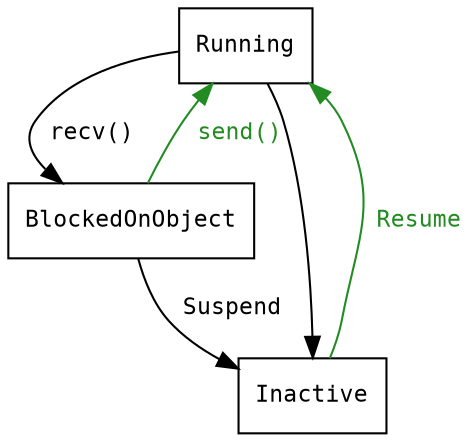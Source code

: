 digraph {
    ratio = "compress"
    node [fontsize=11,style=solid,fontname="inconsolata"]
    edge [fontsize=11,fontname="inconsolata"]
    //actual nodes
    Running [shape=box]
    BlockedOnObject [shape=box]
    Inactive [shape=box]
    
    Running -> BlockedOnObject[label=" recv()"];
    BlockedOnObject     -> Running[label=" send()",color="forestgreen",fontcolor="forestgreen"]
    Inactive -> Running[label=" Resume",color="forestgreen",fontcolor="forestgreen"];
    Running -> Inactive;
    BlockedOnObject -> Inactive [label=" Suspend"];
    
}
